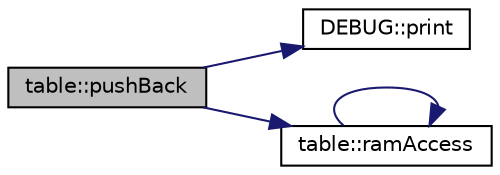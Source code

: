 digraph G
{
  edge [fontname="Helvetica",fontsize="10",labelfontname="Helvetica",labelfontsize="10"];
  node [fontname="Helvetica",fontsize="10",shape=record];
  rankdir=LR;
  Node1 [label="table::pushBack",height=0.2,width=0.4,color="black", fillcolor="grey75", style="filled" fontcolor="black"];
  Node1 -> Node2 [color="midnightblue",fontsize="10",style="solid",fontname="Helvetica"];
  Node2 [label="DEBUG::print",height=0.2,width=0.4,color="black", fillcolor="white", style="filled",URL="$classDEBUG.html#ab38f086785f7239084b735007297078a"];
  Node1 -> Node3 [color="midnightblue",fontsize="10",style="solid",fontname="Helvetica"];
  Node3 [label="table::ramAccess",height=0.2,width=0.4,color="black", fillcolor="white", style="filled",URL="$classtable.html#a8ea206be96142eafa4eb46fe4a910292"];
  Node3 -> Node3 [color="midnightblue",fontsize="10",style="solid",fontname="Helvetica"];
}
